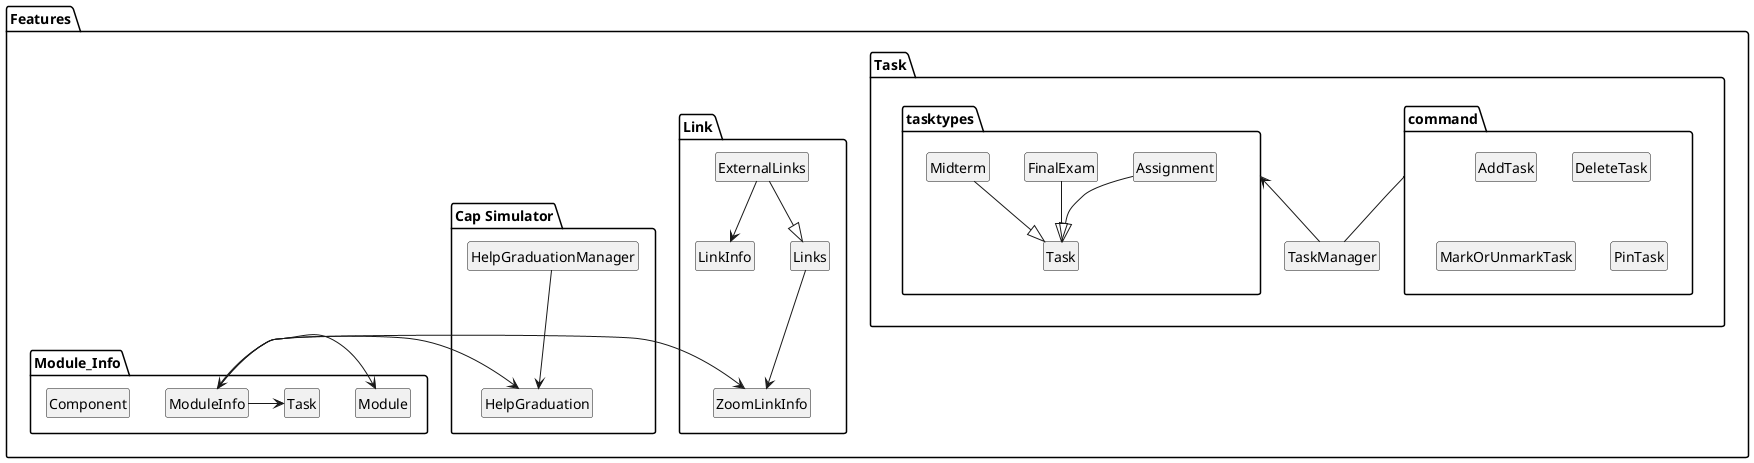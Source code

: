 @startuml
hide members
hide circle
package Features {

package Task {
    package command {
        Class AddTask
        Class DeleteTask
        Class MarkOrUnmarkTask
        Class PinTask
    }
    Class TaskManager
    command -- TaskManager
    tasktypes <-- TaskManager
    package tasktypes {
            Class Assignment
            Class FinalExam
            Class Midterm
            Class Task

            Assignment --|> Task
            Midterm --|> Task
            FinalExam --|> Task
        }
}

package Link {
  Class ExternalLinks
  Class LinkInfo
  Class Links
  Class ZoomLinkInfo


ExternalLinks --|> Links
ExternalLinks --> LinkInfo
Links --> ZoomLinkInfo
}

package "Cap Simulator" {
  Class HelpGraduation
  Class HelpGraduationManager

HelpGraduationManager --> HelpGraduation
}

package Module_Info {
    Class ModuleInfo
    Class Module
    Class Component

    ModuleInfo -> Module
    ModuleInfo -> Task
    ModuleInfo <-> ZoomLinkInfo
    ModuleInfo -> HelpGraduation
}

}
@enduml